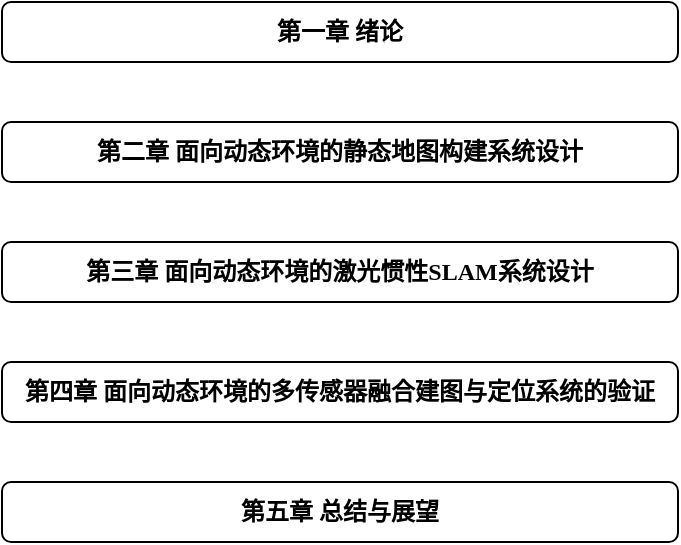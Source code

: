 <mxfile version="21.0.8" type="github">
  <diagram name="第 1 页" id="axa7SnxyUQ3Ipsi_ZxX8">
    <mxGraphModel dx="683" dy="379" grid="1" gridSize="10" guides="1" tooltips="1" connect="1" arrows="1" fold="1" page="1" pageScale="1" pageWidth="827" pageHeight="1169" math="0" shadow="0">
      <root>
        <mxCell id="0" />
        <mxCell id="1" parent="0" />
        <mxCell id="gSLR5tsBvXWB_L40Fj4j-3" value="第二章 面向动态环境的静态地图构建系统设计" style="rounded=1;whiteSpace=wrap;html=1;fontFamily=Tahoma;align=center;fontStyle=1" vertex="1" parent="1">
          <mxGeometry x="80" y="100" width="338" height="30" as="geometry" />
        </mxCell>
        <mxCell id="gSLR5tsBvXWB_L40Fj4j-5" value="第三章 面向动态环境的激光惯性SLAM系统设计" style="rounded=1;whiteSpace=wrap;html=1;fontFamily=Tahoma;align=center;fontStyle=1" vertex="1" parent="1">
          <mxGeometry x="80" y="160" width="338" height="30" as="geometry" />
        </mxCell>
        <mxCell id="gSLR5tsBvXWB_L40Fj4j-6" value="第五章 总结与展望" style="rounded=1;whiteSpace=wrap;html=1;fontFamily=Tahoma;align=center;fontStyle=1" vertex="1" parent="1">
          <mxGeometry x="80" y="280" width="338" height="30" as="geometry" />
        </mxCell>
        <mxCell id="gSLR5tsBvXWB_L40Fj4j-7" value="&lt;font&gt;第四章 面向动态环境的多传感器融合建图与定位系统的验证&lt;/font&gt;" style="rounded=1;whiteSpace=wrap;html=1;fontFamily=Tahoma;align=center;fontStyle=1" vertex="1" parent="1">
          <mxGeometry x="80" y="220" width="338" height="30" as="geometry" />
        </mxCell>
        <mxCell id="gSLR5tsBvXWB_L40Fj4j-8" value="第一章 绪论" style="rounded=1;whiteSpace=wrap;html=1;fontFamily=Tahoma;align=center;fontStyle=1" vertex="1" parent="1">
          <mxGeometry x="80" y="40" width="338" height="30" as="geometry" />
        </mxCell>
      </root>
    </mxGraphModel>
  </diagram>
</mxfile>
